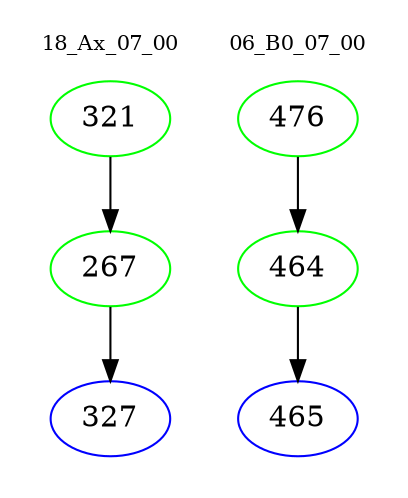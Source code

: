 digraph{
subgraph cluster_0 {
color = white
label = "18_Ax_07_00";
fontsize=10;
T0_321 [label="321", color="green"]
T0_321 -> T0_267 [color="black"]
T0_267 [label="267", color="green"]
T0_267 -> T0_327 [color="black"]
T0_327 [label="327", color="blue"]
}
subgraph cluster_1 {
color = white
label = "06_B0_07_00";
fontsize=10;
T1_476 [label="476", color="green"]
T1_476 -> T1_464 [color="black"]
T1_464 [label="464", color="green"]
T1_464 -> T1_465 [color="black"]
T1_465 [label="465", color="blue"]
}
}
